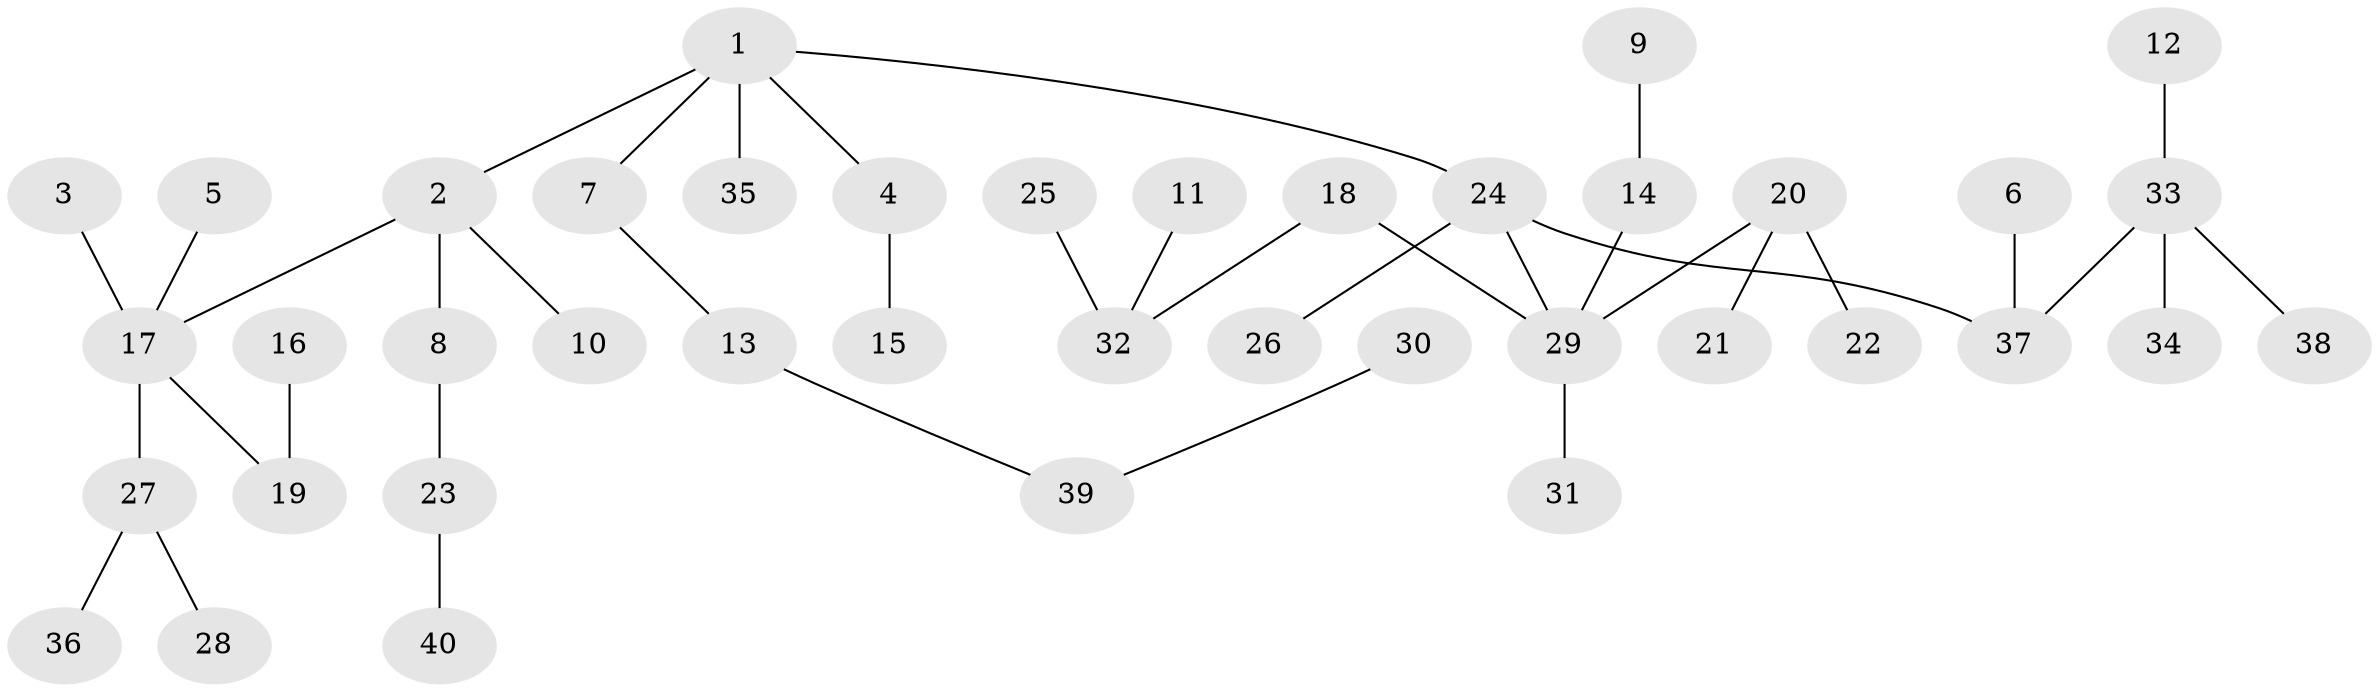 // original degree distribution, {5: 0.0375, 3: 0.1875, 6: 0.025, 4: 0.05, 1: 0.525, 2: 0.175}
// Generated by graph-tools (version 1.1) at 2025/26/03/09/25 03:26:28]
// undirected, 40 vertices, 39 edges
graph export_dot {
graph [start="1"]
  node [color=gray90,style=filled];
  1;
  2;
  3;
  4;
  5;
  6;
  7;
  8;
  9;
  10;
  11;
  12;
  13;
  14;
  15;
  16;
  17;
  18;
  19;
  20;
  21;
  22;
  23;
  24;
  25;
  26;
  27;
  28;
  29;
  30;
  31;
  32;
  33;
  34;
  35;
  36;
  37;
  38;
  39;
  40;
  1 -- 2 [weight=1.0];
  1 -- 4 [weight=1.0];
  1 -- 7 [weight=1.0];
  1 -- 24 [weight=1.0];
  1 -- 35 [weight=1.0];
  2 -- 8 [weight=1.0];
  2 -- 10 [weight=1.0];
  2 -- 17 [weight=1.0];
  3 -- 17 [weight=1.0];
  4 -- 15 [weight=1.0];
  5 -- 17 [weight=1.0];
  6 -- 37 [weight=1.0];
  7 -- 13 [weight=1.0];
  8 -- 23 [weight=1.0];
  9 -- 14 [weight=1.0];
  11 -- 32 [weight=1.0];
  12 -- 33 [weight=1.0];
  13 -- 39 [weight=1.0];
  14 -- 29 [weight=1.0];
  16 -- 19 [weight=1.0];
  17 -- 19 [weight=1.0];
  17 -- 27 [weight=1.0];
  18 -- 29 [weight=1.0];
  18 -- 32 [weight=1.0];
  20 -- 21 [weight=1.0];
  20 -- 22 [weight=1.0];
  20 -- 29 [weight=1.0];
  23 -- 40 [weight=1.0];
  24 -- 26 [weight=1.0];
  24 -- 29 [weight=1.0];
  24 -- 37 [weight=1.0];
  25 -- 32 [weight=1.0];
  27 -- 28 [weight=1.0];
  27 -- 36 [weight=1.0];
  29 -- 31 [weight=1.0];
  30 -- 39 [weight=1.0];
  33 -- 34 [weight=1.0];
  33 -- 37 [weight=1.0];
  33 -- 38 [weight=1.0];
}
